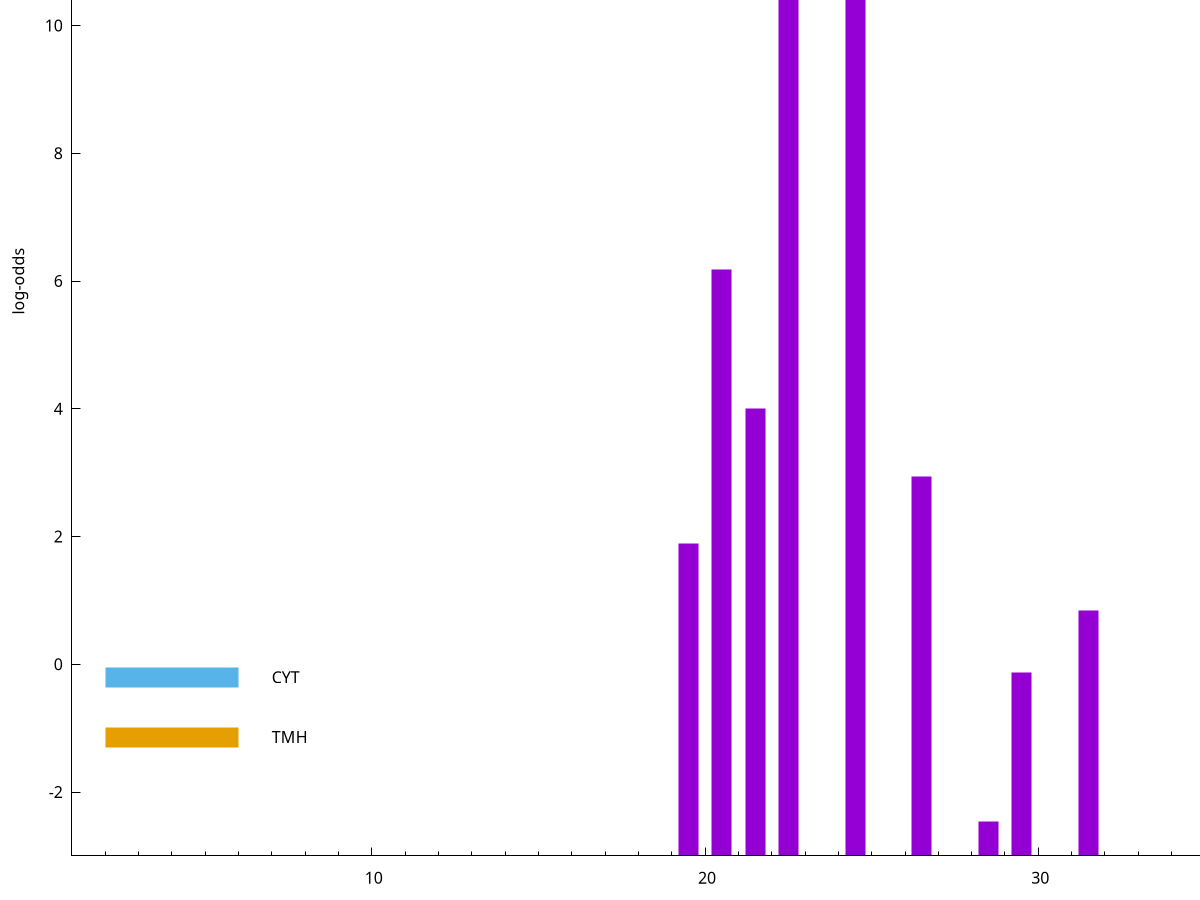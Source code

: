 set title "LipoP predictions for SRR5666568.gff"
set size 2., 1.4
set xrange [1:70] 
set mxtics 10
set yrange [-3:15]
set y2range [0:18]
set ylabel "log-odds"
set term postscript eps color solid "Helvetica" 30
set output "SRR5666568.gff169.eps"
set arrow from 2,14.2521 to 6,14.2521 nohead lt 1 lw 20
set label "SpI" at 7,14.2521
set arrow from 2,-0.200913 to 6,-0.200913 nohead lt 3 lw 20
set label "CYT" at 7,-0.200913
set arrow from 2,-1.13891 to 6,-1.13891 nohead lt 4 lw 20
set label "TMH" at 7,-1.13891
set arrow from 2,14.2521 to 6,14.2521 nohead lt 1 lw 20
set label "SpI" at 7,14.2521
# NOTE: The scores below are the log-odds scores with the threshold
# NOTE: subtracted (a hack to make gnuplot make the histogram all
# NOTE: look nice).
plot "-" axes x1y2 title "" with impulses lt 1 lw 20
22.500000 17.128600
24.500000 13.547500
20.500000 9.185480
21.500000 7.006060
26.500000 5.944860
19.500000 4.889970
31.500000 3.838086
29.500000 2.873766
28.500000 0.539480
e
exit
